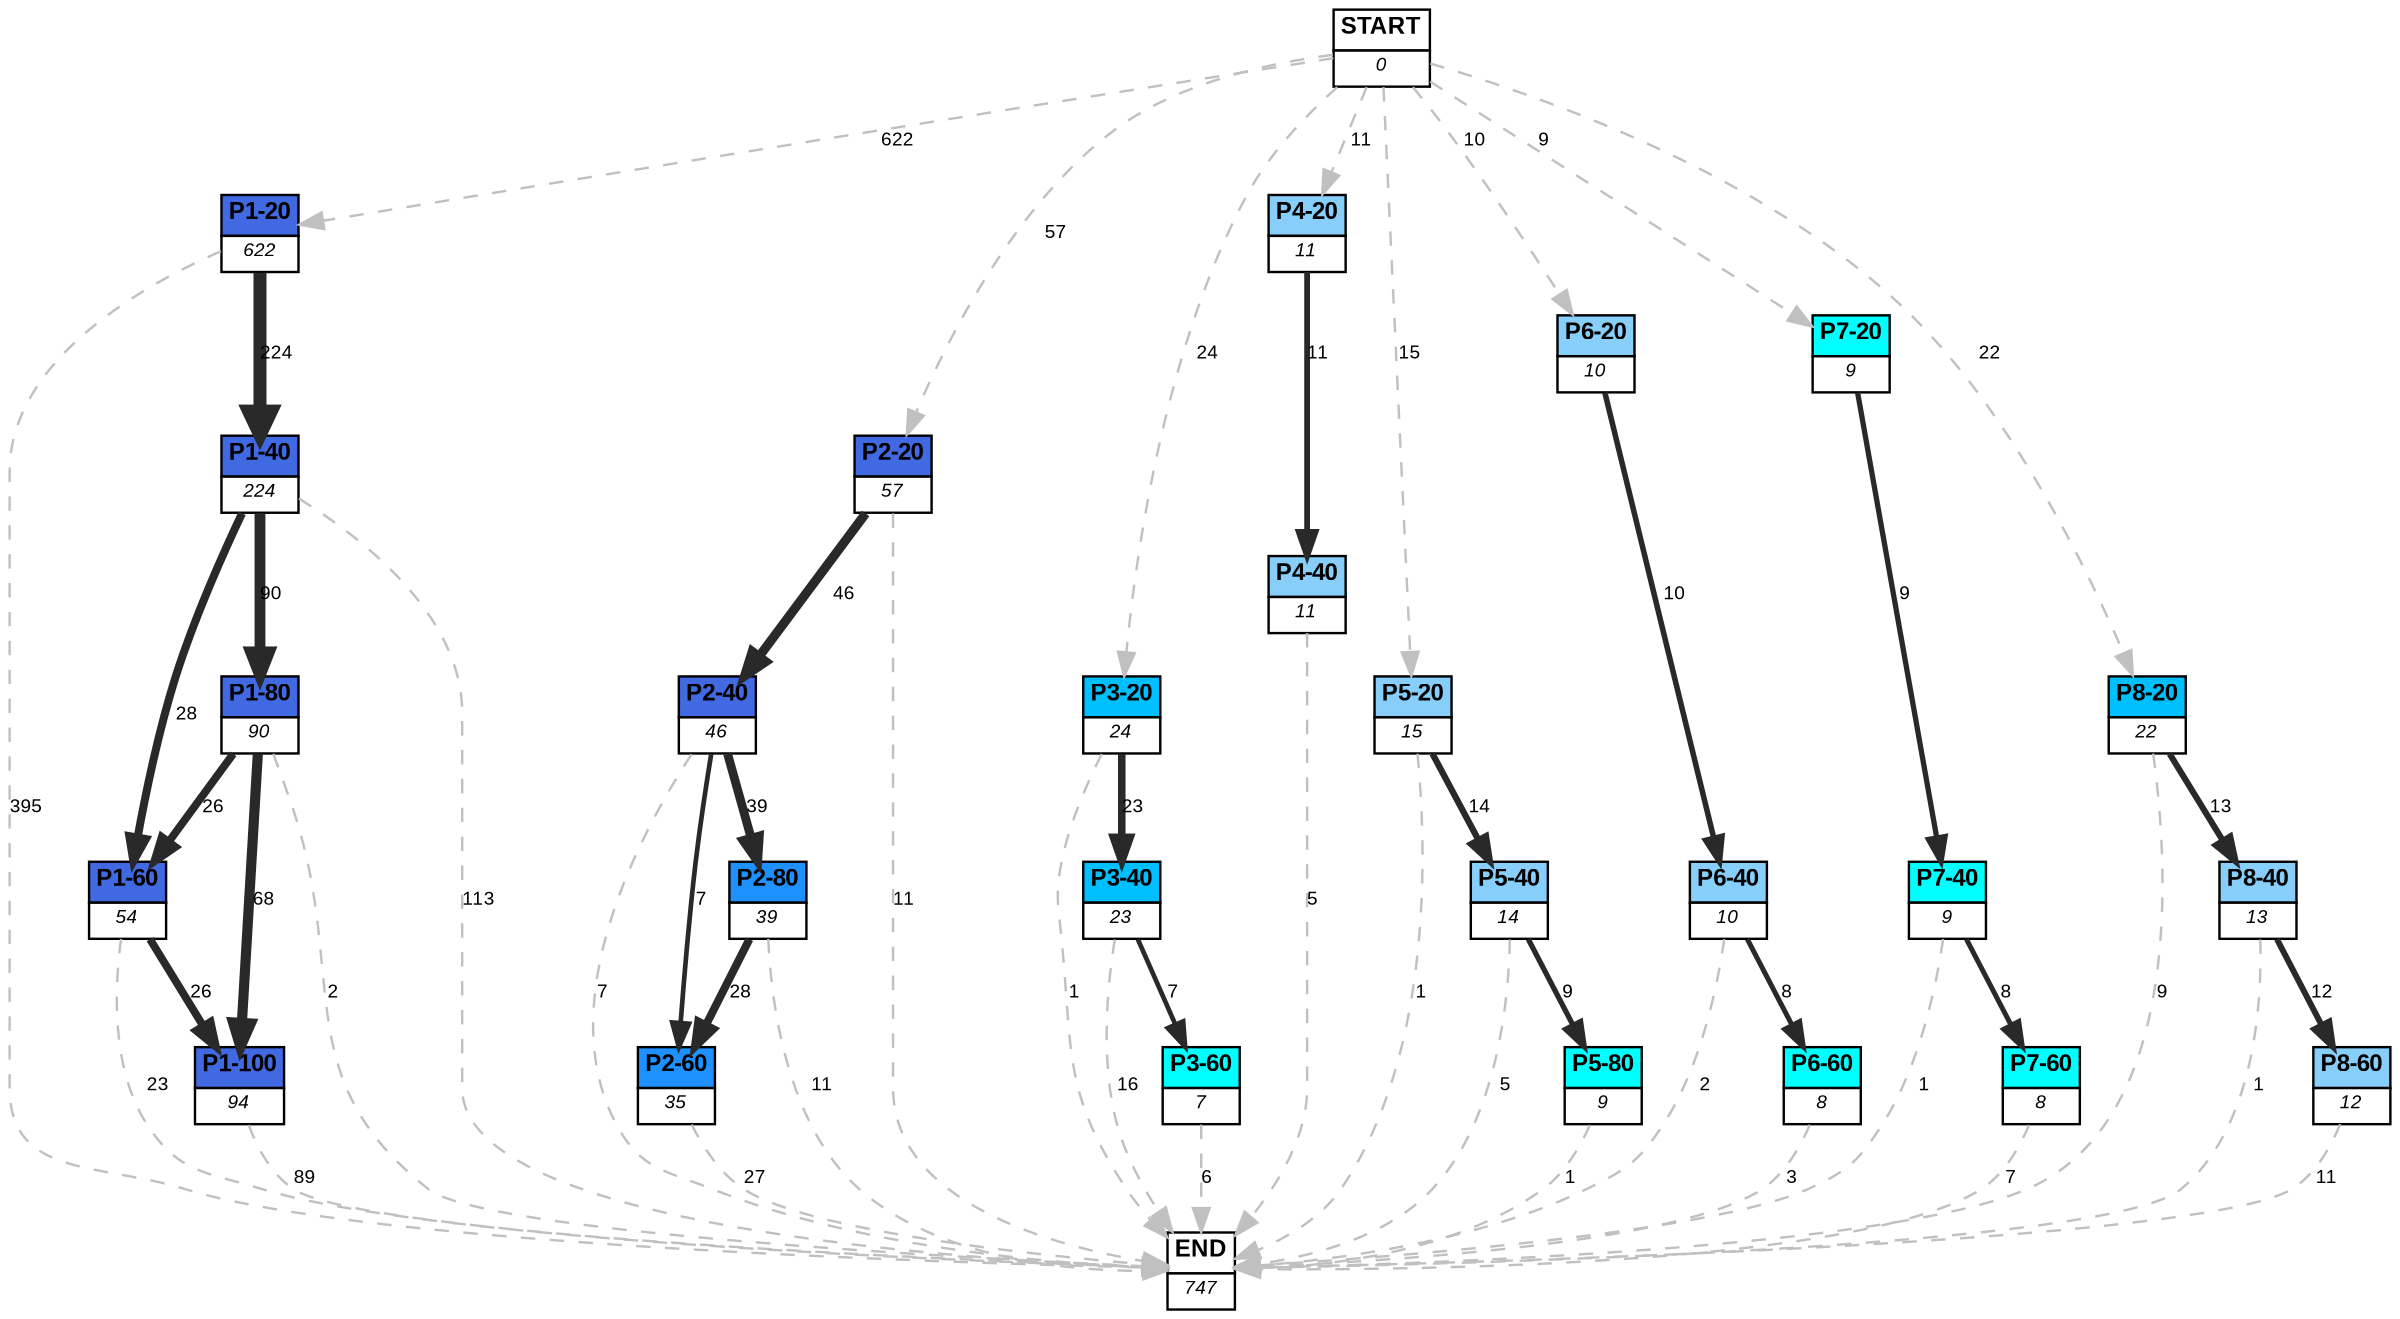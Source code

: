 digraph graphname {
	dpi = 150
	size="16,11!";
	margin = 0;
"P1-20" [shape=plain, label=<<table border="0" cellborder="1" cellspacing="0"><tr><td bgcolor="royalblue"><FONT face="Arial" POINT-SIZE="10"><b>P1-20</b></FONT></td></tr><tr><td bgcolor="white"><FONT face="Arial" POINT-SIZE="8"><i>622</i></FONT></td></tr></table>>]
"P1-40" [shape=plain, label=<<table border="0" cellborder="1" cellspacing="0"><tr><td bgcolor="royalblue"><FONT face="Arial" POINT-SIZE="10"><b>P1-40</b></FONT></td></tr><tr><td bgcolor="white"><FONT face="Arial" POINT-SIZE="8"><i>224</i></FONT></td></tr></table>>]
"P1-60" [shape=plain, label=<<table border="0" cellborder="1" cellspacing="0"><tr><td bgcolor="royalblue"><FONT face="Arial" POINT-SIZE="10"><b>P1-60</b></FONT></td></tr><tr><td bgcolor="white"><FONT face="Arial" POINT-SIZE="8"><i>54</i></FONT></td></tr></table>>]
"P1-80" [shape=plain, label=<<table border="0" cellborder="1" cellspacing="0"><tr><td bgcolor="royalblue"><FONT face="Arial" POINT-SIZE="10"><b>P1-80</b></FONT></td></tr><tr><td bgcolor="white"><FONT face="Arial" POINT-SIZE="8"><i>90</i></FONT></td></tr></table>>]
"P1-100" [shape=plain, label=<<table border="0" cellborder="1" cellspacing="0"><tr><td bgcolor="royalblue"><FONT face="Arial" POINT-SIZE="10"><b>P1-100</b></FONT></td></tr><tr><td bgcolor="white"><FONT face="Arial" POINT-SIZE="8"><i>94</i></FONT></td></tr></table>>]
"P2-20" [shape=plain, label=<<table border="0" cellborder="1" cellspacing="0"><tr><td bgcolor="royalblue"><FONT face="Arial" POINT-SIZE="10"><b>P2-20</b></FONT></td></tr><tr><td bgcolor="white"><FONT face="Arial" POINT-SIZE="8"><i>57</i></FONT></td></tr></table>>]
"P2-40" [shape=plain, label=<<table border="0" cellborder="1" cellspacing="0"><tr><td bgcolor="royalblue"><FONT face="Arial" POINT-SIZE="10"><b>P2-40</b></FONT></td></tr><tr><td bgcolor="white"><FONT face="Arial" POINT-SIZE="8"><i>46</i></FONT></td></tr></table>>]
"P2-80" [shape=plain, label=<<table border="0" cellborder="1" cellspacing="0"><tr><td bgcolor="dodgerblue"><FONT face="Arial" POINT-SIZE="10"><b>P2-80</b></FONT></td></tr><tr><td bgcolor="white"><FONT face="Arial" POINT-SIZE="8"><i>39</i></FONT></td></tr></table>>]
"P2-60" [shape=plain, label=<<table border="0" cellborder="1" cellspacing="0"><tr><td bgcolor="dodgerblue"><FONT face="Arial" POINT-SIZE="10"><b>P2-60</b></FONT></td></tr><tr><td bgcolor="white"><FONT face="Arial" POINT-SIZE="8"><i>35</i></FONT></td></tr></table>>]
"P3-20" [shape=plain, label=<<table border="0" cellborder="1" cellspacing="0"><tr><td bgcolor="deepskyblue"><FONT face="Arial" POINT-SIZE="10"><b>P3-20</b></FONT></td></tr><tr><td bgcolor="white"><FONT face="Arial" POINT-SIZE="8"><i>24</i></FONT></td></tr></table>>]
"P3-40" [shape=plain, label=<<table border="0" cellborder="1" cellspacing="0"><tr><td bgcolor="deepskyblue"><FONT face="Arial" POINT-SIZE="10"><b>P3-40</b></FONT></td></tr><tr><td bgcolor="white"><FONT face="Arial" POINT-SIZE="8"><i>23</i></FONT></td></tr></table>>]
"P4-20" [shape=plain, label=<<table border="0" cellborder="1" cellspacing="0"><tr><td bgcolor="lightskyblue"><FONT face="Arial" POINT-SIZE="10"><b>P4-20</b></FONT></td></tr><tr><td bgcolor="white"><FONT face="Arial" POINT-SIZE="8"><i>11</i></FONT></td></tr></table>>]
"P4-40" [shape=plain, label=<<table border="0" cellborder="1" cellspacing="0"><tr><td bgcolor="lightskyblue"><FONT face="Arial" POINT-SIZE="10"><b>P4-40</b></FONT></td></tr><tr><td bgcolor="white"><FONT face="Arial" POINT-SIZE="8"><i>11</i></FONT></td></tr></table>>]
"P5-20" [shape=plain, label=<<table border="0" cellborder="1" cellspacing="0"><tr><td bgcolor="lightskyblue"><FONT face="Arial" POINT-SIZE="10"><b>P5-20</b></FONT></td></tr><tr><td bgcolor="white"><FONT face="Arial" POINT-SIZE="8"><i>15</i></FONT></td></tr></table>>]
"P5-40" [shape=plain, label=<<table border="0" cellborder="1" cellspacing="0"><tr><td bgcolor="lightskyblue"><FONT face="Arial" POINT-SIZE="10"><b>P5-40</b></FONT></td></tr><tr><td bgcolor="white"><FONT face="Arial" POINT-SIZE="8"><i>14</i></FONT></td></tr></table>>]
"P5-80" [shape=plain, label=<<table border="0" cellborder="1" cellspacing="0"><tr><td bgcolor="aqua"><FONT face="Arial" POINT-SIZE="10"><b>P5-80</b></FONT></td></tr><tr><td bgcolor="white"><FONT face="Arial" POINT-SIZE="8"><i>9</i></FONT></td></tr></table>>]
"P6-20" [shape=plain, label=<<table border="0" cellborder="1" cellspacing="0"><tr><td bgcolor="lightskyblue"><FONT face="Arial" POINT-SIZE="10"><b>P6-20</b></FONT></td></tr><tr><td bgcolor="white"><FONT face="Arial" POINT-SIZE="8"><i>10</i></FONT></td></tr></table>>]
"P6-40" [shape=plain, label=<<table border="0" cellborder="1" cellspacing="0"><tr><td bgcolor="lightskyblue"><FONT face="Arial" POINT-SIZE="10"><b>P6-40</b></FONT></td></tr><tr><td bgcolor="white"><FONT face="Arial" POINT-SIZE="8"><i>10</i></FONT></td></tr></table>>]
"P6-60" [shape=plain, label=<<table border="0" cellborder="1" cellspacing="0"><tr><td bgcolor="aqua"><FONT face="Arial" POINT-SIZE="10"><b>P6-60</b></FONT></td></tr><tr><td bgcolor="white"><FONT face="Arial" POINT-SIZE="8"><i>8</i></FONT></td></tr></table>>]
"P7-20" [shape=plain, label=<<table border="0" cellborder="1" cellspacing="0"><tr><td bgcolor="aqua"><FONT face="Arial" POINT-SIZE="10"><b>P7-20</b></FONT></td></tr><tr><td bgcolor="white"><FONT face="Arial" POINT-SIZE="8"><i>9</i></FONT></td></tr></table>>]
"P7-40" [shape=plain, label=<<table border="0" cellborder="1" cellspacing="0"><tr><td bgcolor="aqua"><FONT face="Arial" POINT-SIZE="10"><b>P7-40</b></FONT></td></tr><tr><td bgcolor="white"><FONT face="Arial" POINT-SIZE="8"><i>9</i></FONT></td></tr></table>>]
"P7-60" [shape=plain, label=<<table border="0" cellborder="1" cellspacing="0"><tr><td bgcolor="aqua"><FONT face="Arial" POINT-SIZE="10"><b>P7-60</b></FONT></td></tr><tr><td bgcolor="white"><FONT face="Arial" POINT-SIZE="8"><i>8</i></FONT></td></tr></table>>]
"P8-20" [shape=plain, label=<<table border="0" cellborder="1" cellspacing="0"><tr><td bgcolor="deepskyblue"><FONT face="Arial" POINT-SIZE="10"><b>P8-20</b></FONT></td></tr><tr><td bgcolor="white"><FONT face="Arial" POINT-SIZE="8"><i>22</i></FONT></td></tr></table>>]
"P8-40" [shape=plain, label=<<table border="0" cellborder="1" cellspacing="0"><tr><td bgcolor="lightskyblue"><FONT face="Arial" POINT-SIZE="10"><b>P8-40</b></FONT></td></tr><tr><td bgcolor="white"><FONT face="Arial" POINT-SIZE="8"><i>13</i></FONT></td></tr></table>>]
"P8-60" [shape=plain, label=<<table border="0" cellborder="1" cellspacing="0"><tr><td bgcolor="lightskyblue"><FONT face="Arial" POINT-SIZE="10"><b>P8-60</b></FONT></td></tr><tr><td bgcolor="white"><FONT face="Arial" POINT-SIZE="8"><i>12</i></FONT></td></tr></table>>]
"P3-60" [shape=plain, label=<<table border="0" cellborder="1" cellspacing="0"><tr><td bgcolor="aqua"><FONT face="Arial" POINT-SIZE="10"><b>P3-60</b></FONT></td></tr><tr><td bgcolor="white"><FONT face="Arial" POINT-SIZE="8"><i>7</i></FONT></td></tr></table>>]
"START" [shape=plain, label=<<table border="0" cellborder="1" cellspacing="0"><tr><td bgcolor="white"><FONT face="Arial" POINT-SIZE="10"><b>START</b></FONT></td></tr><tr><td bgcolor="white"><FONT face="Arial" POINT-SIZE="8"><i>0</i></FONT></td></tr></table>>]
"END" [shape=plain, label=<<table border="0" cellborder="1" cellspacing="0"><tr><td bgcolor="white"><FONT face="Arial" POINT-SIZE="10"><b>END</b></FONT></td></tr><tr><td bgcolor="white"><FONT face="Arial" POINT-SIZE="8"><i>747</i></FONT></td></tr></table>>]
"P1-20" -> "P1-40" [ color=grey16 penwidth = "5.4116460518550396"label ="224" labelfloat=false fontname="Arial" fontsize=8]
"P1-20" -> "END" [ style = dashed color=grey label ="395" labelfloat=false fontname="Arial" fontsize=8]
"P1-40" -> "P1-60" [ color=grey16 penwidth = "3.332204510175204"label ="28" labelfloat=false fontname="Arial" fontsize=8]
"P1-40" -> "P1-80" [ color=grey16 penwidth = "4.499809670330265"label ="90" labelfloat=false fontname="Arial" fontsize=8]
"P1-40" -> "END" [ style = dashed color=grey label ="113" labelfloat=false fontname="Arial" fontsize=8]
"P1-60" -> "P1-100" [ color=grey16 penwidth = "3.258096538021482"label ="26" labelfloat=false fontname="Arial" fontsize=8]
"P1-60" -> "END" [ style = dashed color=grey label ="23" labelfloat=false fontname="Arial" fontsize=8]
"P1-80" -> "P1-60" [ color=grey16 penwidth = "3.258096538021482"label ="26" labelfloat=false fontname="Arial" fontsize=8]
"P1-80" -> "P1-100" [ color=grey16 penwidth = "4.219507705176107"label ="68" labelfloat=false fontname="Arial" fontsize=8]
"P1-80" -> "END" [ style = dashed color=grey label ="2" labelfloat=false fontname="Arial" fontsize=8]
"P1-100" -> "END" [ style = dashed color=grey label ="89" labelfloat=false fontname="Arial" fontsize=8]
"P2-20" -> "P2-40" [ color=grey16 penwidth = "3.828641396489095"label ="46" labelfloat=false fontname="Arial" fontsize=8]
"P2-20" -> "END" [ style = dashed color=grey label ="11" labelfloat=false fontname="Arial" fontsize=8]
"P2-40" -> "P2-80" [ color=grey16 penwidth = "3.6635616461296463"label ="39" labelfloat=false fontname="Arial" fontsize=8]
"P2-40" -> "P2-60" [ color=grey16 penwidth = "1.9459101490553132"label ="7" labelfloat=false fontname="Arial" fontsize=8]
"P2-40" -> "END" [ style = dashed color=grey label ="7" labelfloat=false fontname="Arial" fontsize=8]
"P2-80" -> "P2-60" [ color=grey16 penwidth = "3.332204510175204"label ="28" labelfloat=false fontname="Arial" fontsize=8]
"P2-80" -> "END" [ style = dashed color=grey label ="11" labelfloat=false fontname="Arial" fontsize=8]
"P2-60" -> "END" [ style = dashed color=grey label ="27" labelfloat=false fontname="Arial" fontsize=8]
"P3-20" -> "P3-40" [ color=grey16 penwidth = "3.1354942159291497"label ="23" labelfloat=false fontname="Arial" fontsize=8]
"P3-20" -> "END" [ style = dashed color=grey label ="1" labelfloat=false fontname="Arial" fontsize=8]
"P3-40" -> "P3-60" [ color=grey16 penwidth = "1.9459101490553132"label ="7" labelfloat=false fontname="Arial" fontsize=8]
"P3-40" -> "END" [ style = dashed color=grey label ="16" labelfloat=false fontname="Arial" fontsize=8]
"P4-20" -> "P4-40" [ color=grey16 penwidth = "2.3978952727983707"label ="11" labelfloat=false fontname="Arial" fontsize=8]
"P4-40" -> "END" [ style = dashed color=grey label ="5" labelfloat=false fontname="Arial" fontsize=8]
"P5-20" -> "P5-40" [ color=grey16 penwidth = "2.6390573296152584"label ="14" labelfloat=false fontname="Arial" fontsize=8]
"P5-20" -> "END" [ style = dashed color=grey label ="1" labelfloat=false fontname="Arial" fontsize=8]
"P5-40" -> "P5-80" [ color=grey16 penwidth = "2.1972245773362196"label ="9" labelfloat=false fontname="Arial" fontsize=8]
"P5-40" -> "END" [ style = dashed color=grey label ="5" labelfloat=false fontname="Arial" fontsize=8]
"P5-80" -> "END" [ style = dashed color=grey label ="1" labelfloat=false fontname="Arial" fontsize=8]
"P6-20" -> "P6-40" [ color=grey16 penwidth = "2.302585092994046"label ="10" labelfloat=false fontname="Arial" fontsize=8]
"P6-40" -> "P6-60" [ color=grey16 penwidth = "2.0794415416798357"label ="8" labelfloat=false fontname="Arial" fontsize=8]
"P6-40" -> "END" [ style = dashed color=grey label ="2" labelfloat=false fontname="Arial" fontsize=8]
"P6-60" -> "END" [ style = dashed color=grey label ="3" labelfloat=false fontname="Arial" fontsize=8]
"P7-20" -> "P7-40" [ color=grey16 penwidth = "2.1972245773362196"label ="9" labelfloat=false fontname="Arial" fontsize=8]
"P7-40" -> "P7-60" [ color=grey16 penwidth = "2.0794415416798357"label ="8" labelfloat=false fontname="Arial" fontsize=8]
"P7-40" -> "END" [ style = dashed color=grey label ="1" labelfloat=false fontname="Arial" fontsize=8]
"P7-60" -> "END" [ style = dashed color=grey label ="7" labelfloat=false fontname="Arial" fontsize=8]
"P8-20" -> "P8-40" [ color=grey16 penwidth = "2.5649493574615367"label ="13" labelfloat=false fontname="Arial" fontsize=8]
"P8-20" -> "END" [ style = dashed color=grey label ="9" labelfloat=false fontname="Arial" fontsize=8]
"P8-40" -> "P8-60" [ color=grey16 penwidth = "2.4849066497880004"label ="12" labelfloat=false fontname="Arial" fontsize=8]
"P8-40" -> "END" [ style = dashed color=grey label ="1" labelfloat=false fontname="Arial" fontsize=8]
"P8-60" -> "END" [ style = dashed color=grey label ="11" labelfloat=false fontname="Arial" fontsize=8]
"P3-60" -> "END" [ style = dashed color=grey label ="6" labelfloat=false fontname="Arial" fontsize=8]
"START" -> "P1-20" [ style = dashed color=grey label ="622" labelfloat=false fontname="Arial" fontsize=8]
"START" -> "P2-20" [ style = dashed color=grey label ="57" labelfloat=false fontname="Arial" fontsize=8]
"START" -> "P3-20" [ style = dashed color=grey label ="24" labelfloat=false fontname="Arial" fontsize=8]
"START" -> "P4-20" [ style = dashed color=grey label ="11" labelfloat=false fontname="Arial" fontsize=8]
"START" -> "P5-20" [ style = dashed color=grey label ="15" labelfloat=false fontname="Arial" fontsize=8]
"START" -> "P6-20" [ style = dashed color=grey label ="10" labelfloat=false fontname="Arial" fontsize=8]
"START" -> "P7-20" [ style = dashed color=grey label ="9" labelfloat=false fontname="Arial" fontsize=8]
"START" -> "P8-20" [ style = dashed color=grey label ="22" labelfloat=false fontname="Arial" fontsize=8]
}